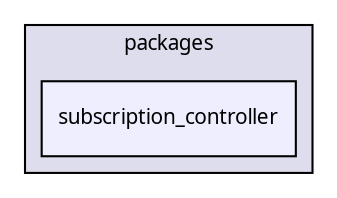 digraph "packages/subscription/packages/subscription_controller/" {
  compound=true
  node [ fontsize="10", fontname="FreeSans.ttf"];
  edge [ labelfontsize="10", labelfontname="FreeSans.ttf"];
  subgraph clusterdir_4e43235ce4c355b9c29ba3af03fa2331 {
    graph [ bgcolor="#ddddee", pencolor="black", label="packages" fontname="FreeSans.ttf", fontsize="10", URL="dir_4e43235ce4c355b9c29ba3af03fa2331.html"]
  dir_9da64d335e1d6fd45394bffffbe67b49 [shape=box, label="subscription_controller", style="filled", fillcolor="#eeeeff", pencolor="black", URL="dir_9da64d335e1d6fd45394bffffbe67b49.html"];
  }
}
